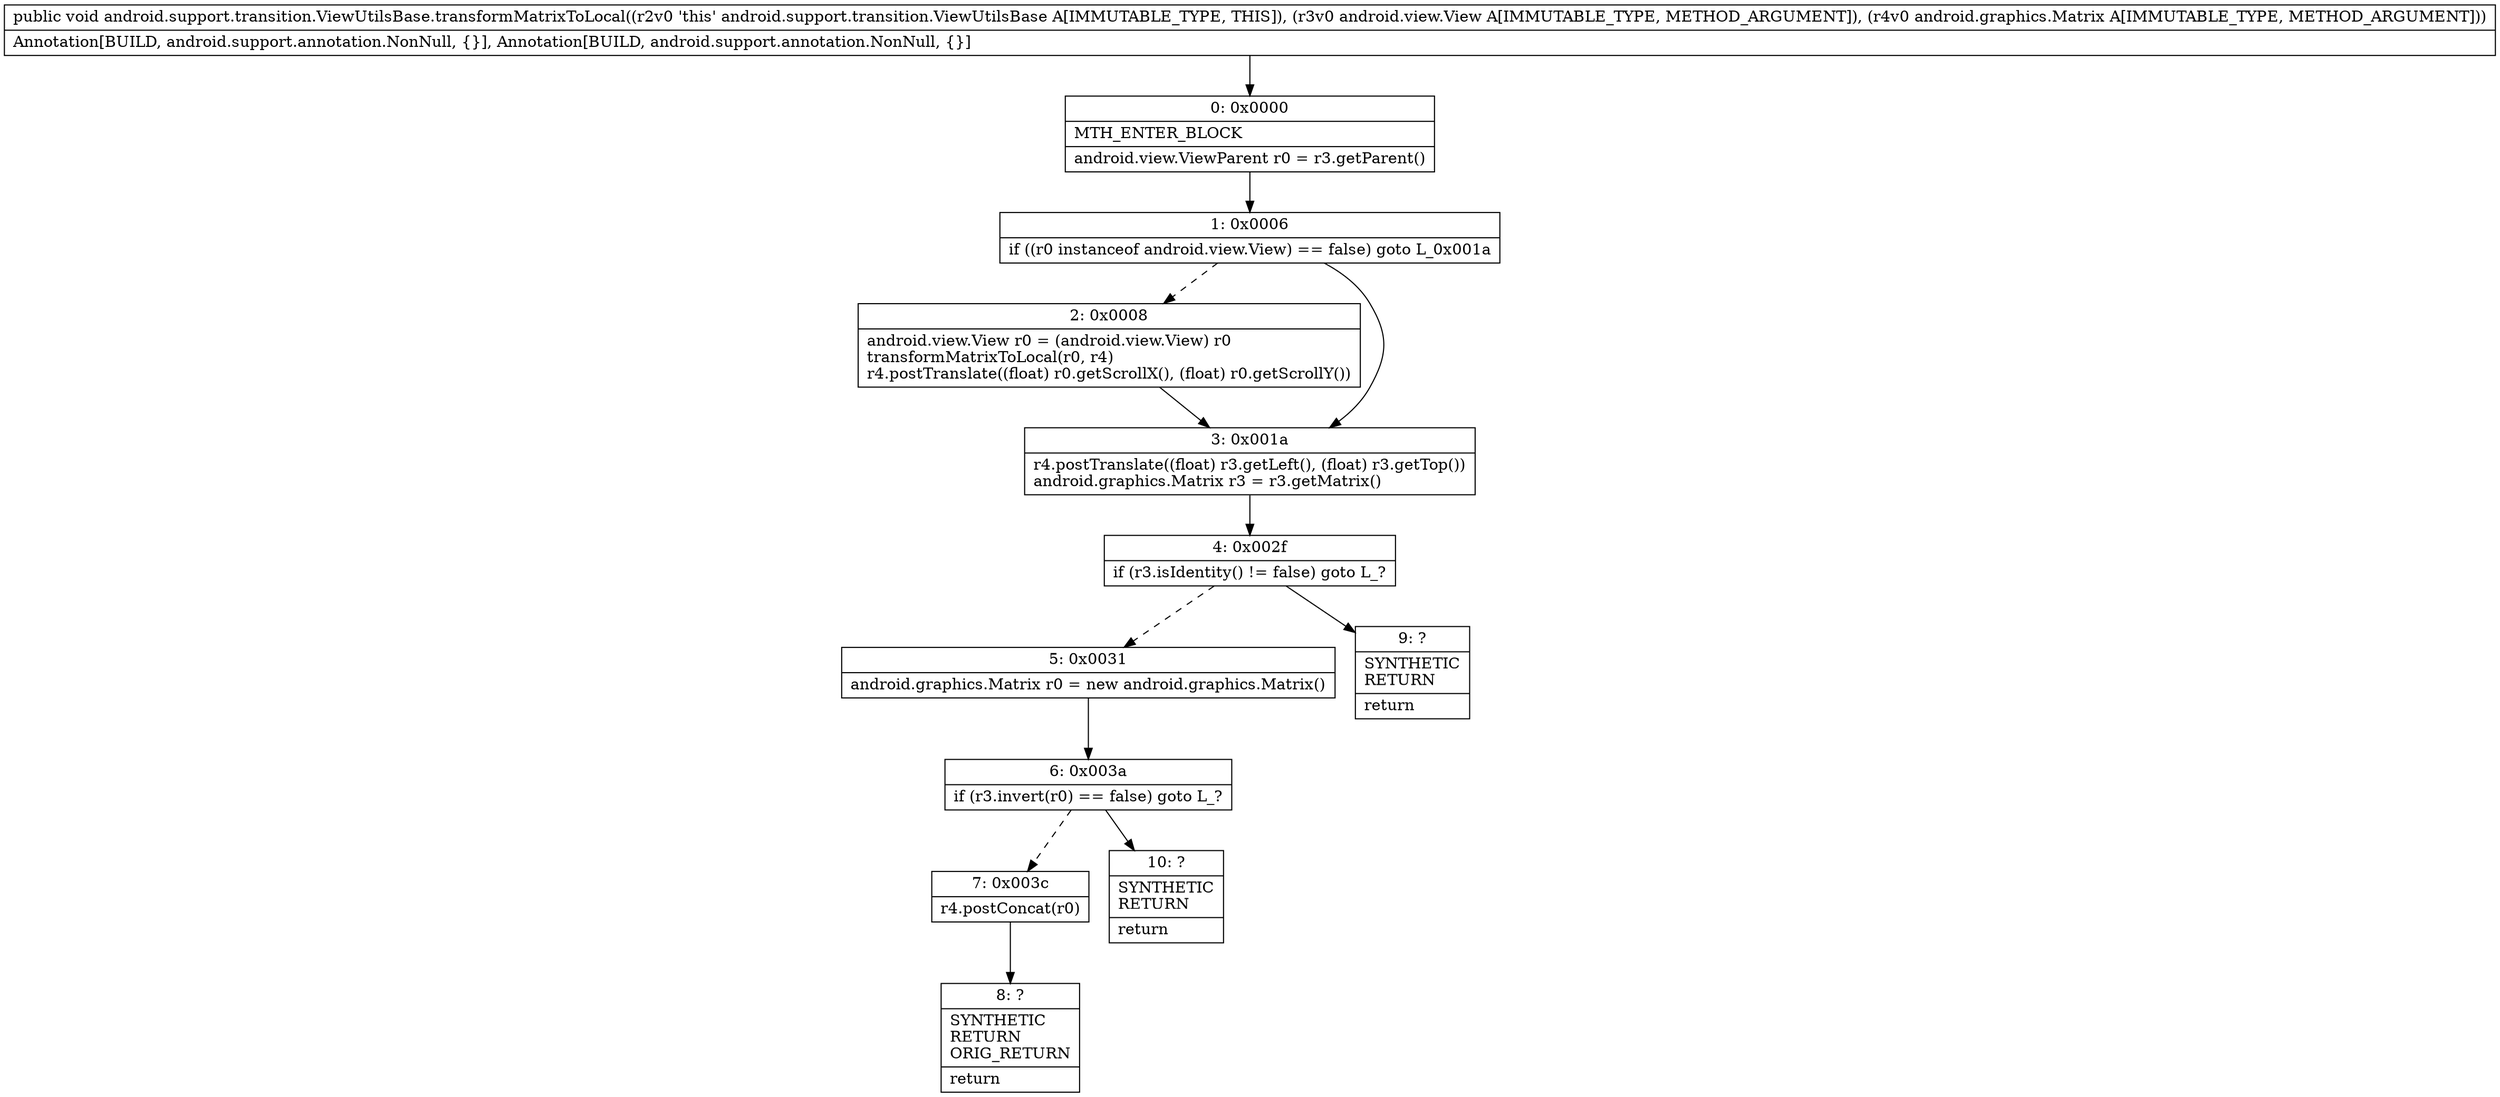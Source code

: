 digraph "CFG forandroid.support.transition.ViewUtilsBase.transformMatrixToLocal(Landroid\/view\/View;Landroid\/graphics\/Matrix;)V" {
Node_0 [shape=record,label="{0\:\ 0x0000|MTH_ENTER_BLOCK\l|android.view.ViewParent r0 = r3.getParent()\l}"];
Node_1 [shape=record,label="{1\:\ 0x0006|if ((r0 instanceof android.view.View) == false) goto L_0x001a\l}"];
Node_2 [shape=record,label="{2\:\ 0x0008|android.view.View r0 = (android.view.View) r0\ltransformMatrixToLocal(r0, r4)\lr4.postTranslate((float) r0.getScrollX(), (float) r0.getScrollY())\l}"];
Node_3 [shape=record,label="{3\:\ 0x001a|r4.postTranslate((float) r3.getLeft(), (float) r3.getTop())\landroid.graphics.Matrix r3 = r3.getMatrix()\l}"];
Node_4 [shape=record,label="{4\:\ 0x002f|if (r3.isIdentity() != false) goto L_?\l}"];
Node_5 [shape=record,label="{5\:\ 0x0031|android.graphics.Matrix r0 = new android.graphics.Matrix()\l}"];
Node_6 [shape=record,label="{6\:\ 0x003a|if (r3.invert(r0) == false) goto L_?\l}"];
Node_7 [shape=record,label="{7\:\ 0x003c|r4.postConcat(r0)\l}"];
Node_8 [shape=record,label="{8\:\ ?|SYNTHETIC\lRETURN\lORIG_RETURN\l|return\l}"];
Node_9 [shape=record,label="{9\:\ ?|SYNTHETIC\lRETURN\l|return\l}"];
Node_10 [shape=record,label="{10\:\ ?|SYNTHETIC\lRETURN\l|return\l}"];
MethodNode[shape=record,label="{public void android.support.transition.ViewUtilsBase.transformMatrixToLocal((r2v0 'this' android.support.transition.ViewUtilsBase A[IMMUTABLE_TYPE, THIS]), (r3v0 android.view.View A[IMMUTABLE_TYPE, METHOD_ARGUMENT]), (r4v0 android.graphics.Matrix A[IMMUTABLE_TYPE, METHOD_ARGUMENT]))  | Annotation[BUILD, android.support.annotation.NonNull, \{\}], Annotation[BUILD, android.support.annotation.NonNull, \{\}]\l}"];
MethodNode -> Node_0;
Node_0 -> Node_1;
Node_1 -> Node_2[style=dashed];
Node_1 -> Node_3;
Node_2 -> Node_3;
Node_3 -> Node_4;
Node_4 -> Node_5[style=dashed];
Node_4 -> Node_9;
Node_5 -> Node_6;
Node_6 -> Node_7[style=dashed];
Node_6 -> Node_10;
Node_7 -> Node_8;
}

